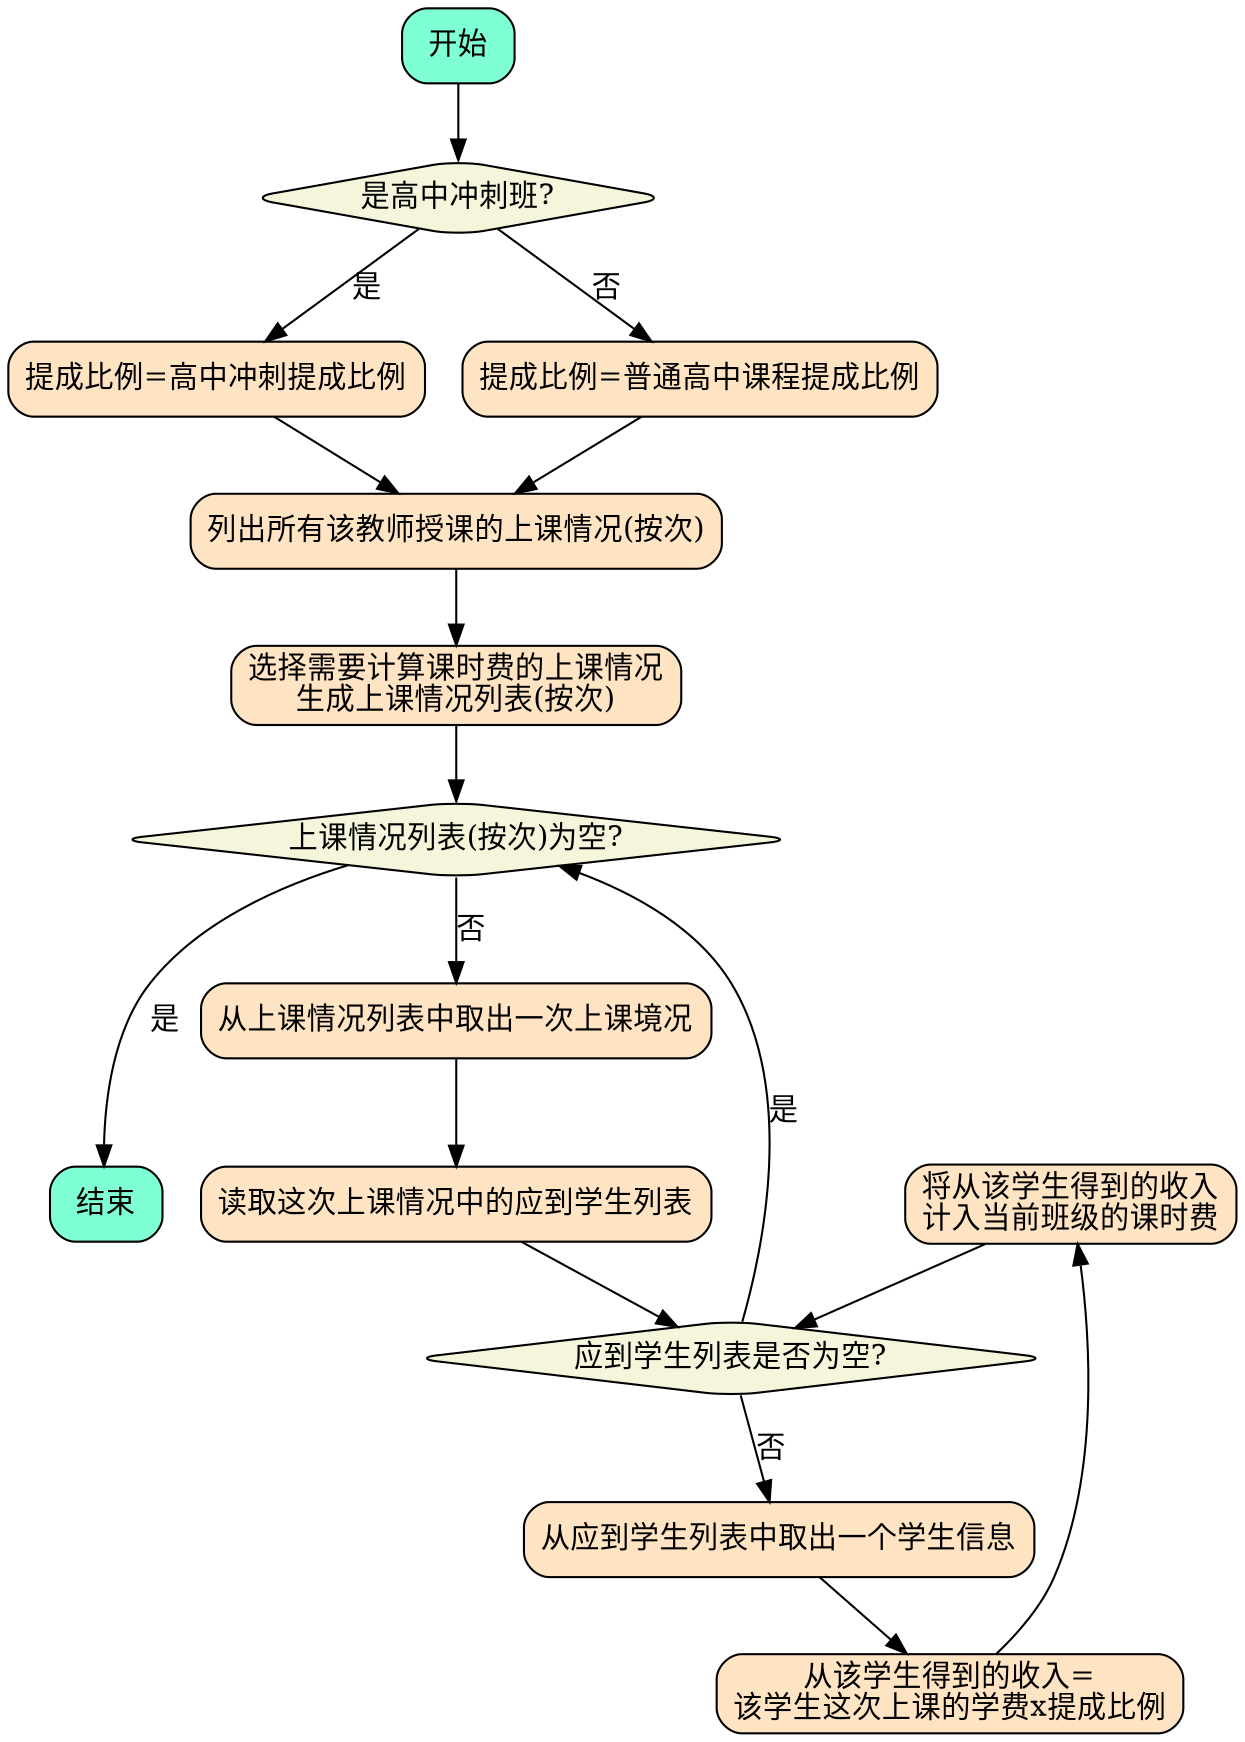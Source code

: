 digraph {
    node [shape="box", style="rounded,filled", fillcolor="aquamarine"]
        start[label="开始"];
        end[label="结束"];

    node [shape="box", style="rounded,filled", fillcolor="bisque"]
        s1_a[label="提成比例=高中冲刺提成比例"];
        s1_b[label="提成比例=普通高中课程提成比例"];
        s2[label="列出所有该教师授课的上课情况(按次)"];
        s3[label="选择需要计算课时费的上课情况\n生成上课情况列表(按次)"];
        s4[label="从上课情况列表中取出一次上课境况"];
        s5[label="读取这次上课情况中的应到学生列表"];
        s6[label="从应到学生列表中取出一个学生信息"];
        s7[label="从该学生得到的收入=\n该学生这次上课的学费x提成比例"];
        s8[label="将从该学生得到的收入\n计入当前班级的课时费"];
    
    node [shape="diamond", style="rounded,filled", fillcolor="beige"]
        c1[label="是高中冲刺班?"];
        c2[label="上课情况列表(按次)为空?"];
        c3[label="应到学生列表是否为空?"];

    start -> c1;
    c1 -> s1_a[label="是"];
    c1 -> s1_b[label="否"];
    s1_a -> s2;
    s1_b -> s2;
    s2 -> s3 -> c2;
    c2 -> s4[label="否"];
    c2 -> end[label="是"];
    s4 -> s5 -> c3;
    c3 -> s6[label="否"];
    c3 -> c2[label="是"];
    s6 -> s7 -> s8 -> c3;

    {rank=same; s8 end}
}
